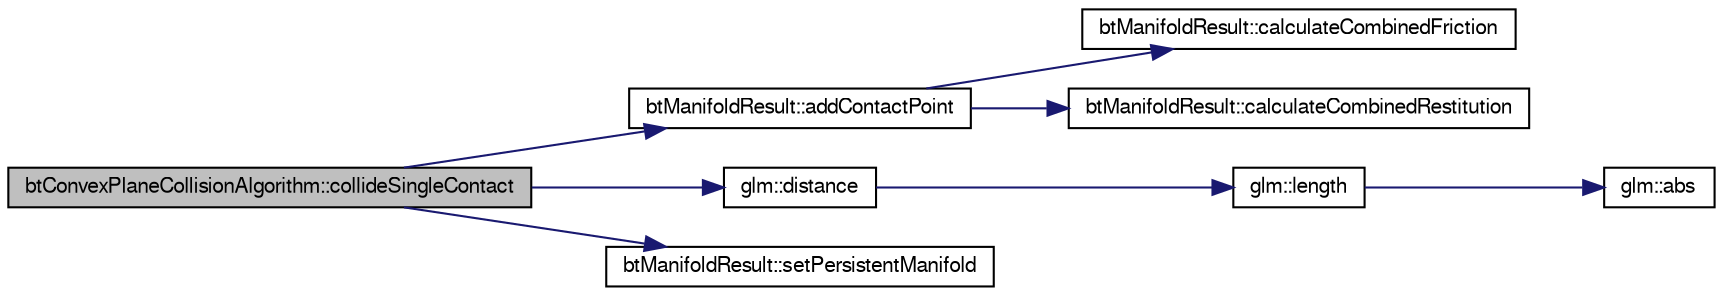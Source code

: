 digraph G
{
  bgcolor="transparent";
  edge [fontname="FreeSans",fontsize=10,labelfontname="FreeSans",labelfontsize=10];
  node [fontname="FreeSans",fontsize=10,shape=record];
  rankdir=LR;
  Node1 [label="btConvexPlaneCollisionAlgorithm::collideSingleContact",height=0.2,width=0.4,color="black", fillcolor="grey75", style="filled" fontcolor="black"];
  Node1 -> Node2 [color="midnightblue",fontsize=10,style="solid"];
  Node2 [label="btManifoldResult::addContactPoint",height=0.2,width=0.4,color="black",URL="$classbt_manifold_result.html#ebe32f0c202d988d0458e88d768602c6"];
  Node2 -> Node3 [color="midnightblue",fontsize=10,style="solid"];
  Node3 [label="btManifoldResult::calculateCombinedFriction",height=0.2,width=0.4,color="black",URL="$classbt_manifold_result.html#162717dce3ef3a756ae55ec04a179ed5",tooltip="User can override this material combiner by implementing gContactAddedCallback and..."];
  Node2 -> Node4 [color="midnightblue",fontsize=10,style="solid"];
  Node4 [label="btManifoldResult::calculateCombinedRestitution",height=0.2,width=0.4,color="black",URL="$classbt_manifold_result.html#a4419fc3b0d13ccc2cbfd7739b047c04",tooltip="in the future we can let the user override the methods to combine restitution and..."];
  Node1 -> Node5 [color="midnightblue",fontsize=10,style="solid"];
  Node5 [label="glm::distance",height=0.2,width=0.4,color="black",URL="$group__core__func__geometric.html#gd21e00cab9f8b4eb6d1214a16dee06c7"];
  Node5 -> Node6 [color="midnightblue",fontsize=10,style="solid"];
  Node6 [label="glm::length",height=0.2,width=0.4,color="black",URL="$group__core__func__geometric.html#gd73a94d9c967e619e670156356e93b7e"];
  Node6 -> Node7 [color="midnightblue",fontsize=10,style="solid"];
  Node7 [label="glm::abs",height=0.2,width=0.4,color="black",URL="$group__core__func__common.html#gab4b95b47f2918ce6e7ac279a0ba27c1"];
  Node1 -> Node8 [color="midnightblue",fontsize=10,style="solid"];
  Node8 [label="btManifoldResult::setPersistentManifold",height=0.2,width=0.4,color="black",URL="$classbt_manifold_result.html#7a46d46b9a13c2896695e458c1d6df1f"];
}

